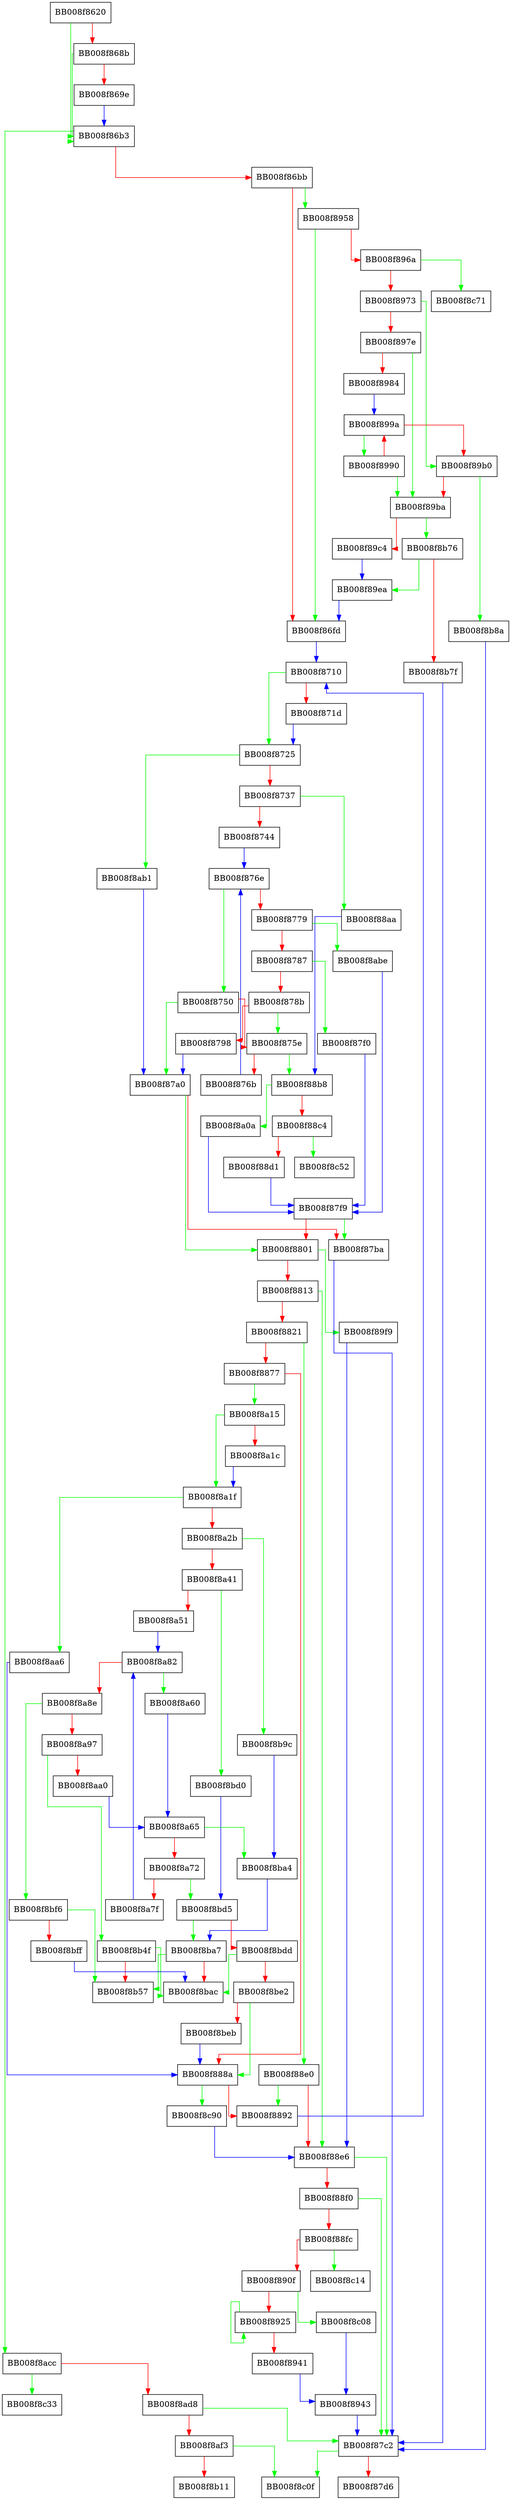 digraph __gconv_transform_ucs4le_internal {
  node [shape="box"];
  graph [splines=ortho];
  BB008f8620 -> BB008f86b3 [color="green"];
  BB008f8620 -> BB008f868b [color="red"];
  BB008f868b -> BB008f86b3 [color="green"];
  BB008f868b -> BB008f869e [color="red"];
  BB008f869e -> BB008f86b3 [color="blue"];
  BB008f86b3 -> BB008f8acc [color="green"];
  BB008f86b3 -> BB008f86bb [color="red"];
  BB008f86bb -> BB008f8958 [color="green"];
  BB008f86bb -> BB008f86fd [color="red"];
  BB008f86fd -> BB008f8710 [color="blue"];
  BB008f8710 -> BB008f8725 [color="green"];
  BB008f8710 -> BB008f871d [color="red"];
  BB008f871d -> BB008f8725 [color="blue"];
  BB008f8725 -> BB008f8ab1 [color="green"];
  BB008f8725 -> BB008f8737 [color="red"];
  BB008f8737 -> BB008f88aa [color="green"];
  BB008f8737 -> BB008f8744 [color="red"];
  BB008f8744 -> BB008f876e [color="blue"];
  BB008f8750 -> BB008f87a0 [color="green"];
  BB008f8750 -> BB008f875e [color="red"];
  BB008f875e -> BB008f88b8 [color="green"];
  BB008f875e -> BB008f876b [color="red"];
  BB008f876b -> BB008f876e [color="blue"];
  BB008f876e -> BB008f8750 [color="green"];
  BB008f876e -> BB008f8779 [color="red"];
  BB008f8779 -> BB008f8abe [color="green"];
  BB008f8779 -> BB008f8787 [color="red"];
  BB008f8787 -> BB008f87f0 [color="green"];
  BB008f8787 -> BB008f878b [color="red"];
  BB008f878b -> BB008f875e [color="green"];
  BB008f878b -> BB008f8798 [color="red"];
  BB008f8798 -> BB008f87a0 [color="blue"];
  BB008f87a0 -> BB008f8801 [color="green"];
  BB008f87a0 -> BB008f87ba [color="red"];
  BB008f87ba -> BB008f87c2 [color="blue"];
  BB008f87c2 -> BB008f8c0f [color="green"];
  BB008f87c2 -> BB008f87d6 [color="red"];
  BB008f87f0 -> BB008f87f9 [color="blue"];
  BB008f87f9 -> BB008f87ba [color="green"];
  BB008f87f9 -> BB008f8801 [color="red"];
  BB008f8801 -> BB008f89f9 [color="green"];
  BB008f8801 -> BB008f8813 [color="red"];
  BB008f8813 -> BB008f88e6 [color="green"];
  BB008f8813 -> BB008f8821 [color="red"];
  BB008f8821 -> BB008f88e0 [color="green"];
  BB008f8821 -> BB008f8877 [color="red"];
  BB008f8877 -> BB008f8a15 [color="green"];
  BB008f8877 -> BB008f888a [color="red"];
  BB008f888a -> BB008f8c90 [color="green"];
  BB008f888a -> BB008f8892 [color="red"];
  BB008f8892 -> BB008f8710 [color="blue"];
  BB008f88aa -> BB008f88b8 [color="blue"];
  BB008f88b8 -> BB008f8a0a [color="green"];
  BB008f88b8 -> BB008f88c4 [color="red"];
  BB008f88c4 -> BB008f8c52 [color="green"];
  BB008f88c4 -> BB008f88d1 [color="red"];
  BB008f88d1 -> BB008f87f9 [color="blue"];
  BB008f88e0 -> BB008f8892 [color="green"];
  BB008f88e0 -> BB008f88e6 [color="red"];
  BB008f88e6 -> BB008f87c2 [color="green"];
  BB008f88e6 -> BB008f88f0 [color="red"];
  BB008f88f0 -> BB008f87c2 [color="green"];
  BB008f88f0 -> BB008f88fc [color="red"];
  BB008f88fc -> BB008f8c14 [color="green"];
  BB008f88fc -> BB008f890f [color="red"];
  BB008f890f -> BB008f8c08 [color="green"];
  BB008f890f -> BB008f8925 [color="red"];
  BB008f8925 -> BB008f8925 [color="green"];
  BB008f8925 -> BB008f8941 [color="red"];
  BB008f8941 -> BB008f8943 [color="blue"];
  BB008f8943 -> BB008f87c2 [color="blue"];
  BB008f8958 -> BB008f86fd [color="green"];
  BB008f8958 -> BB008f896a [color="red"];
  BB008f896a -> BB008f8c71 [color="green"];
  BB008f896a -> BB008f8973 [color="red"];
  BB008f8973 -> BB008f89b0 [color="green"];
  BB008f8973 -> BB008f897e [color="red"];
  BB008f897e -> BB008f89ba [color="green"];
  BB008f897e -> BB008f8984 [color="red"];
  BB008f8984 -> BB008f899a [color="blue"];
  BB008f8990 -> BB008f89ba [color="green"];
  BB008f8990 -> BB008f899a [color="red"];
  BB008f899a -> BB008f8990 [color="green"];
  BB008f899a -> BB008f89b0 [color="red"];
  BB008f89b0 -> BB008f8b8a [color="green"];
  BB008f89b0 -> BB008f89ba [color="red"];
  BB008f89ba -> BB008f8b76 [color="green"];
  BB008f89ba -> BB008f89c4 [color="red"];
  BB008f89c4 -> BB008f89ea [color="blue"];
  BB008f89ea -> BB008f86fd [color="blue"];
  BB008f89f9 -> BB008f88e6 [color="blue"];
  BB008f8a0a -> BB008f87f9 [color="blue"];
  BB008f8a15 -> BB008f8a1f [color="green"];
  BB008f8a15 -> BB008f8a1c [color="red"];
  BB008f8a1c -> BB008f8a1f [color="blue"];
  BB008f8a1f -> BB008f8aa6 [color="green"];
  BB008f8a1f -> BB008f8a2b [color="red"];
  BB008f8a2b -> BB008f8b9c [color="green"];
  BB008f8a2b -> BB008f8a41 [color="red"];
  BB008f8a41 -> BB008f8bd0 [color="green"];
  BB008f8a41 -> BB008f8a51 [color="red"];
  BB008f8a51 -> BB008f8a82 [color="blue"];
  BB008f8a60 -> BB008f8a65 [color="blue"];
  BB008f8a65 -> BB008f8ba4 [color="green"];
  BB008f8a65 -> BB008f8a72 [color="red"];
  BB008f8a72 -> BB008f8bd5 [color="green"];
  BB008f8a72 -> BB008f8a7f [color="red"];
  BB008f8a7f -> BB008f8a82 [color="blue"];
  BB008f8a82 -> BB008f8a60 [color="green"];
  BB008f8a82 -> BB008f8a8e [color="red"];
  BB008f8a8e -> BB008f8bf6 [color="green"];
  BB008f8a8e -> BB008f8a97 [color="red"];
  BB008f8a97 -> BB008f8b4f [color="green"];
  BB008f8a97 -> BB008f8aa0 [color="red"];
  BB008f8aa0 -> BB008f8a65 [color="blue"];
  BB008f8aa6 -> BB008f888a [color="blue"];
  BB008f8ab1 -> BB008f87a0 [color="blue"];
  BB008f8abe -> BB008f87f9 [color="blue"];
  BB008f8acc -> BB008f8c33 [color="green"];
  BB008f8acc -> BB008f8ad8 [color="red"];
  BB008f8ad8 -> BB008f87c2 [color="green"];
  BB008f8ad8 -> BB008f8af3 [color="red"];
  BB008f8af3 -> BB008f8c0f [color="green"];
  BB008f8af3 -> BB008f8b11 [color="red"];
  BB008f8b4f -> BB008f8bac [color="green"];
  BB008f8b4f -> BB008f8b57 [color="red"];
  BB008f8b76 -> BB008f89ea [color="green"];
  BB008f8b76 -> BB008f8b7f [color="red"];
  BB008f8b7f -> BB008f87c2 [color="blue"];
  BB008f8b8a -> BB008f87c2 [color="blue"];
  BB008f8b9c -> BB008f8ba4 [color="blue"];
  BB008f8ba4 -> BB008f8ba7 [color="blue"];
  BB008f8ba7 -> BB008f8b57 [color="green"];
  BB008f8ba7 -> BB008f8bac [color="red"];
  BB008f8bd0 -> BB008f8bd5 [color="blue"];
  BB008f8bd5 -> BB008f8ba7 [color="green"];
  BB008f8bd5 -> BB008f8bdd [color="red"];
  BB008f8bdd -> BB008f8bac [color="green"];
  BB008f8bdd -> BB008f8be2 [color="red"];
  BB008f8be2 -> BB008f888a [color="green"];
  BB008f8be2 -> BB008f8beb [color="red"];
  BB008f8beb -> BB008f888a [color="blue"];
  BB008f8bf6 -> BB008f8b57 [color="green"];
  BB008f8bf6 -> BB008f8bff [color="red"];
  BB008f8bff -> BB008f8bac [color="blue"];
  BB008f8c08 -> BB008f8943 [color="blue"];
  BB008f8c90 -> BB008f88e6 [color="blue"];
}